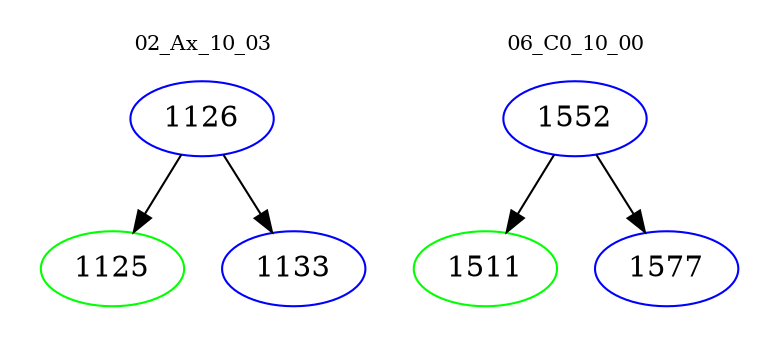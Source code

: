 digraph{
subgraph cluster_0 {
color = white
label = "02_Ax_10_03";
fontsize=10;
T0_1126 [label="1126", color="blue"]
T0_1126 -> T0_1125 [color="black"]
T0_1125 [label="1125", color="green"]
T0_1126 -> T0_1133 [color="black"]
T0_1133 [label="1133", color="blue"]
}
subgraph cluster_1 {
color = white
label = "06_C0_10_00";
fontsize=10;
T1_1552 [label="1552", color="blue"]
T1_1552 -> T1_1511 [color="black"]
T1_1511 [label="1511", color="green"]
T1_1552 -> T1_1577 [color="black"]
T1_1577 [label="1577", color="blue"]
}
}
